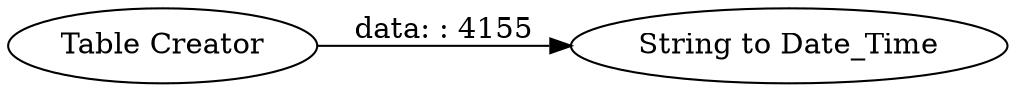 digraph {
	"-2447172739166841840_1" [label="Table Creator"]
	"-2447172739166841840_2" [label="String to Date_Time"]
	"-2447172739166841840_1" -> "-2447172739166841840_2" [label="data: : 4155"]
	rankdir=LR
}
